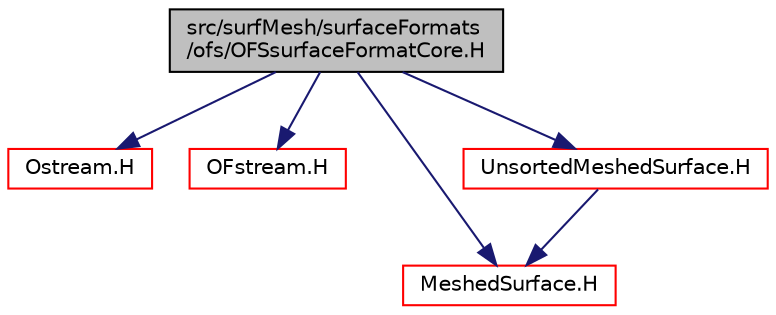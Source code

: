 digraph "src/surfMesh/surfaceFormats/ofs/OFSsurfaceFormatCore.H"
{
  bgcolor="transparent";
  edge [fontname="Helvetica",fontsize="10",labelfontname="Helvetica",labelfontsize="10"];
  node [fontname="Helvetica",fontsize="10",shape=record];
  Node1 [label="src/surfMesh/surfaceFormats\l/ofs/OFSsurfaceFormatCore.H",height=0.2,width=0.4,color="black", fillcolor="grey75", style="filled", fontcolor="black"];
  Node1 -> Node2 [color="midnightblue",fontsize="10",style="solid",fontname="Helvetica"];
  Node2 [label="Ostream.H",height=0.2,width=0.4,color="red",URL="$a08095.html"];
  Node1 -> Node3 [color="midnightblue",fontsize="10",style="solid",fontname="Helvetica"];
  Node3 [label="OFstream.H",height=0.2,width=0.4,color="red",URL="$a08082.html"];
  Node1 -> Node4 [color="midnightblue",fontsize="10",style="solid",fontname="Helvetica"];
  Node4 [label="MeshedSurface.H",height=0.2,width=0.4,color="red",URL="$a09959.html"];
  Node1 -> Node5 [color="midnightblue",fontsize="10",style="solid",fontname="Helvetica"];
  Node5 [label="UnsortedMeshedSurface.H",height=0.2,width=0.4,color="red",URL="$a10058.html"];
  Node5 -> Node4 [color="midnightblue",fontsize="10",style="solid",fontname="Helvetica"];
}
